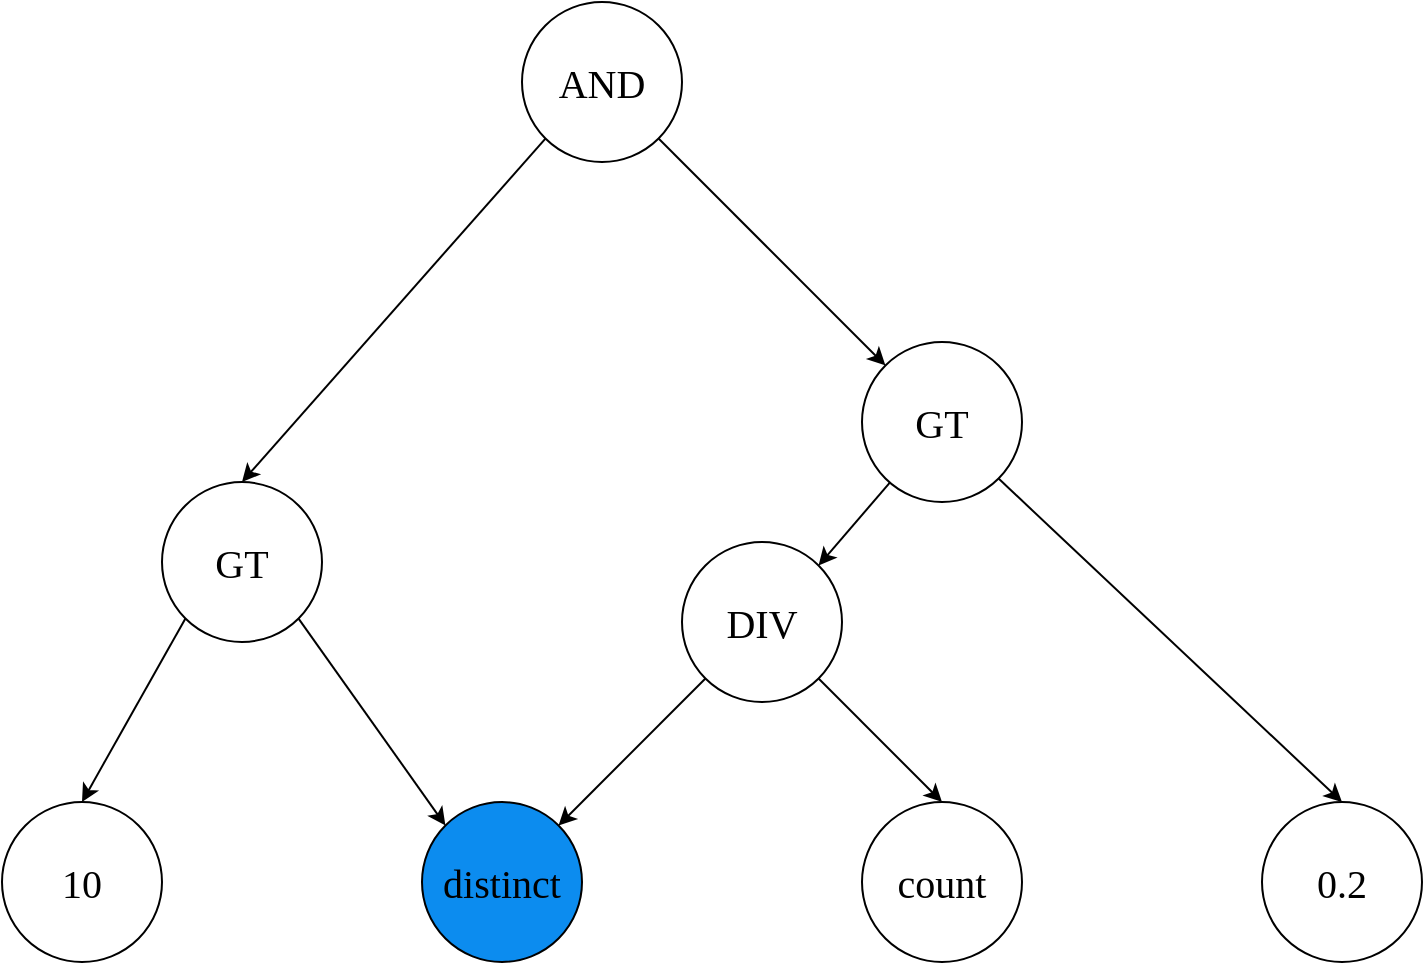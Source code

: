 <mxfile version="14.9.6" type="github">
  <diagram id="_eN63hCr3E5-bqdoEzAJ" name="Page-1">
    <mxGraphModel dx="1255" dy="754" grid="1" gridSize="10" guides="1" tooltips="1" connect="1" arrows="1" fold="1" page="1" pageScale="1" pageWidth="827" pageHeight="1169" math="0" shadow="0">
      <root>
        <mxCell id="0" />
        <mxCell id="1" parent="0" />
        <mxCell id="I1iA3QNqFAUBeCinv_yO-1" value="&lt;span style=&quot;font-size: 20px&quot;&gt;&lt;font&gt;AND&lt;/font&gt;&lt;/span&gt;" style="ellipse;whiteSpace=wrap;html=1;aspect=fixed;fontStyle=0;fontSize=20;fontFamily=TencentSans;" parent="1" vertex="1">
          <mxGeometry x="310" width="80" height="80" as="geometry" />
        </mxCell>
        <mxCell id="I1iA3QNqFAUBeCinv_yO-2" value="&lt;span style=&quot;font-size: 20px&quot;&gt;&lt;font&gt;distinct&lt;/font&gt;&lt;/span&gt;" style="ellipse;whiteSpace=wrap;html=1;aspect=fixed;fontStyle=0;fontSize=20;fontFamily=TencentSans;fillColor=#0C8CEF;" parent="1" vertex="1">
          <mxGeometry x="260" y="400" width="80" height="80" as="geometry" />
        </mxCell>
        <mxCell id="I1iA3QNqFAUBeCinv_yO-3" value="&lt;span style=&quot;font-size: 20px&quot;&gt;&lt;font&gt;count&lt;/font&gt;&lt;/span&gt;" style="ellipse;whiteSpace=wrap;html=1;aspect=fixed;fontStyle=0;fontSize=20;fontFamily=TencentSans;" parent="1" vertex="1">
          <mxGeometry x="480" y="400" width="80" height="80" as="geometry" />
        </mxCell>
        <mxCell id="I1iA3QNqFAUBeCinv_yO-5" value="&lt;span style=&quot;font-size: 20px&quot;&gt;&lt;font&gt;DIV&lt;/font&gt;&lt;/span&gt;" style="ellipse;whiteSpace=wrap;html=1;aspect=fixed;fontStyle=0;fontSize=20;fontFamily=TencentSans;" parent="1" vertex="1">
          <mxGeometry x="390" y="270" width="80" height="80" as="geometry" />
        </mxCell>
        <mxCell id="I1iA3QNqFAUBeCinv_yO-7" value="" style="endArrow=classic;html=1;exitX=1;exitY=1;exitDx=0;exitDy=0;entryX=0;entryY=0;entryDx=0;entryDy=0;fontStyle=0;fontSize=20;fontFamily=TencentSans;" parent="1" source="I1iA3QNqFAUBeCinv_yO-1" target="I1iA3QNqFAUBeCinv_yO-13" edge="1">
          <mxGeometry width="50" height="50" relative="1" as="geometry">
            <mxPoint x="296.451" y="197.635" as="sourcePoint" />
            <mxPoint x="450" y="260" as="targetPoint" />
          </mxGeometry>
        </mxCell>
        <mxCell id="I1iA3QNqFAUBeCinv_yO-8" value="&lt;span style=&quot;font-size: 20px&quot;&gt;&lt;font&gt;GT&lt;/font&gt;&lt;/span&gt;" style="ellipse;whiteSpace=wrap;html=1;aspect=fixed;fontStyle=0;fontSize=20;fontFamily=TencentSans;" parent="1" vertex="1">
          <mxGeometry x="130" y="240" width="80" height="80" as="geometry" />
        </mxCell>
        <mxCell id="I1iA3QNqFAUBeCinv_yO-9" value="&lt;span style=&quot;font-size: 20px&quot;&gt;&lt;font&gt;10&lt;/font&gt;&lt;/span&gt;" style="ellipse;whiteSpace=wrap;html=1;aspect=fixed;fontStyle=0;fontSize=20;fontFamily=TencentSans;" parent="1" vertex="1">
          <mxGeometry x="50" y="400" width="80" height="80" as="geometry" />
        </mxCell>
        <mxCell id="I1iA3QNqFAUBeCinv_yO-10" value="" style="endArrow=classic;html=1;exitX=0;exitY=1;exitDx=0;exitDy=0;fontStyle=0;fontSize=20;fontFamily=TencentSans;entryX=0.5;entryY=0;entryDx=0;entryDy=0;" parent="1" source="I1iA3QNqFAUBeCinv_yO-8" target="I1iA3QNqFAUBeCinv_yO-9" edge="1">
          <mxGeometry width="50" height="50" relative="1" as="geometry">
            <mxPoint x="338.284" y="188.284" as="sourcePoint" />
            <mxPoint x="100" y="400" as="targetPoint" />
          </mxGeometry>
        </mxCell>
        <mxCell id="I1iA3QNqFAUBeCinv_yO-11" value="" style="endArrow=classic;html=1;exitX=1;exitY=1;exitDx=0;exitDy=0;fontStyle=0;fontSize=20;fontFamily=TencentSans;entryX=0;entryY=0;entryDx=0;entryDy=0;" parent="1" source="I1iA3QNqFAUBeCinv_yO-8" target="I1iA3QNqFAUBeCinv_yO-2" edge="1">
          <mxGeometry width="50" height="50" relative="1" as="geometry">
            <mxPoint x="161.716" y="338.284" as="sourcePoint" />
            <mxPoint x="240" y="400" as="targetPoint" />
          </mxGeometry>
        </mxCell>
        <mxCell id="I1iA3QNqFAUBeCinv_yO-12" value="" style="endArrow=classic;html=1;exitX=0;exitY=1;exitDx=0;exitDy=0;entryX=0.5;entryY=0;entryDx=0;entryDy=0;fontStyle=0;fontSize=20;fontFamily=TencentSans;" parent="1" source="I1iA3QNqFAUBeCinv_yO-1" target="I1iA3QNqFAUBeCinv_yO-8" edge="1">
          <mxGeometry width="50" height="50" relative="1" as="geometry">
            <mxPoint x="151.716" y="318.284" as="sourcePoint" />
            <mxPoint x="110" y="410" as="targetPoint" />
          </mxGeometry>
        </mxCell>
        <mxCell id="I1iA3QNqFAUBeCinv_yO-13" value="&lt;span style=&quot;font-size: 20px;&quot;&gt;GT&lt;/span&gt;" style="ellipse;whiteSpace=wrap;html=1;aspect=fixed;fontStyle=0;fontSize=20;fontFamily=TencentSans;" parent="1" vertex="1">
          <mxGeometry x="480" y="170" width="80" height="80" as="geometry" />
        </mxCell>
        <mxCell id="I1iA3QNqFAUBeCinv_yO-14" value="&lt;span style=&quot;font-size: 20px&quot;&gt;&lt;font&gt;0.2&lt;/font&gt;&lt;/span&gt;" style="ellipse;whiteSpace=wrap;html=1;aspect=fixed;fontStyle=0;fontSize=20;fontFamily=TencentSans;" parent="1" vertex="1">
          <mxGeometry x="680" y="400" width="80" height="80" as="geometry" />
        </mxCell>
        <mxCell id="I1iA3QNqFAUBeCinv_yO-15" value="" style="endArrow=classic;html=1;entryX=1;entryY=0;entryDx=0;entryDy=0;fontStyle=0;fontSize=20;fontFamily=TencentSans;" parent="1" source="I1iA3QNqFAUBeCinv_yO-13" target="I1iA3QNqFAUBeCinv_yO-5" edge="1">
          <mxGeometry width="50" height="50" relative="1" as="geometry">
            <mxPoint x="348.284" y="138.284" as="sourcePoint" />
            <mxPoint x="430" y="290" as="targetPoint" />
          </mxGeometry>
        </mxCell>
        <mxCell id="I1iA3QNqFAUBeCinv_yO-16" value="" style="endArrow=classic;html=1;exitX=1;exitY=1;exitDx=0;exitDy=0;entryX=0.5;entryY=0;entryDx=0;entryDy=0;fontStyle=0;fontSize=20;fontFamily=TencentSans;" parent="1" source="I1iA3QNqFAUBeCinv_yO-13" target="I1iA3QNqFAUBeCinv_yO-14" edge="1">
          <mxGeometry width="50" height="50" relative="1" as="geometry">
            <mxPoint x="358.284" y="148.284" as="sourcePoint" />
            <mxPoint x="670" y="460" as="targetPoint" />
          </mxGeometry>
        </mxCell>
        <mxCell id="I1iA3QNqFAUBeCinv_yO-18" value="" style="endArrow=classic;html=1;exitX=1;exitY=1;exitDx=0;exitDy=0;fontStyle=0;fontSize=20;fontFamily=TencentSans;entryX=0.5;entryY=0;entryDx=0;entryDy=0;" parent="1" source="I1iA3QNqFAUBeCinv_yO-5" target="I1iA3QNqFAUBeCinv_yO-3" edge="1">
          <mxGeometry width="50" height="50" relative="1" as="geometry">
            <mxPoint x="218.284" y="328.284" as="sourcePoint" />
            <mxPoint x="520" y="420" as="targetPoint" />
          </mxGeometry>
        </mxCell>
        <mxCell id="I1iA3QNqFAUBeCinv_yO-19" value="" style="endArrow=classic;html=1;exitX=0;exitY=1;exitDx=0;exitDy=0;fontStyle=0;fontSize=20;fontFamily=TencentSans;entryX=1;entryY=0;entryDx=0;entryDy=0;" parent="1" source="I1iA3QNqFAUBeCinv_yO-5" target="I1iA3QNqFAUBeCinv_yO-2" edge="1">
          <mxGeometry width="50" height="50" relative="1" as="geometry">
            <mxPoint x="208.284" y="318.284" as="sourcePoint" />
            <mxPoint x="360" y="400" as="targetPoint" />
          </mxGeometry>
        </mxCell>
      </root>
    </mxGraphModel>
  </diagram>
</mxfile>
